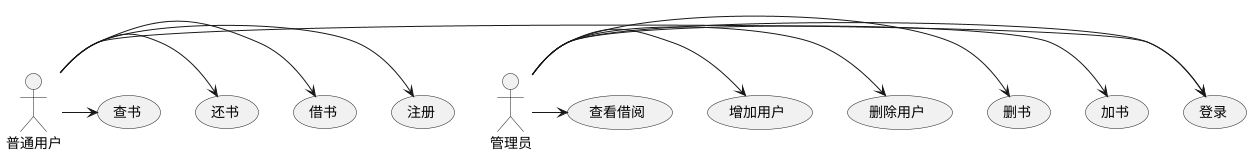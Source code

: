 @startuml hh
:普通用户: as nu
:管理员: as g
nu -> (注册)
nu -> (登录)
nu -> (借书)
nu -> (还书)
nu -> (查书)
g -> (登录)
g -> (加书)
g -> (删书)
g -> (删除用户)
g -> (增加用户)
g -> (查看借阅)
@enduml
